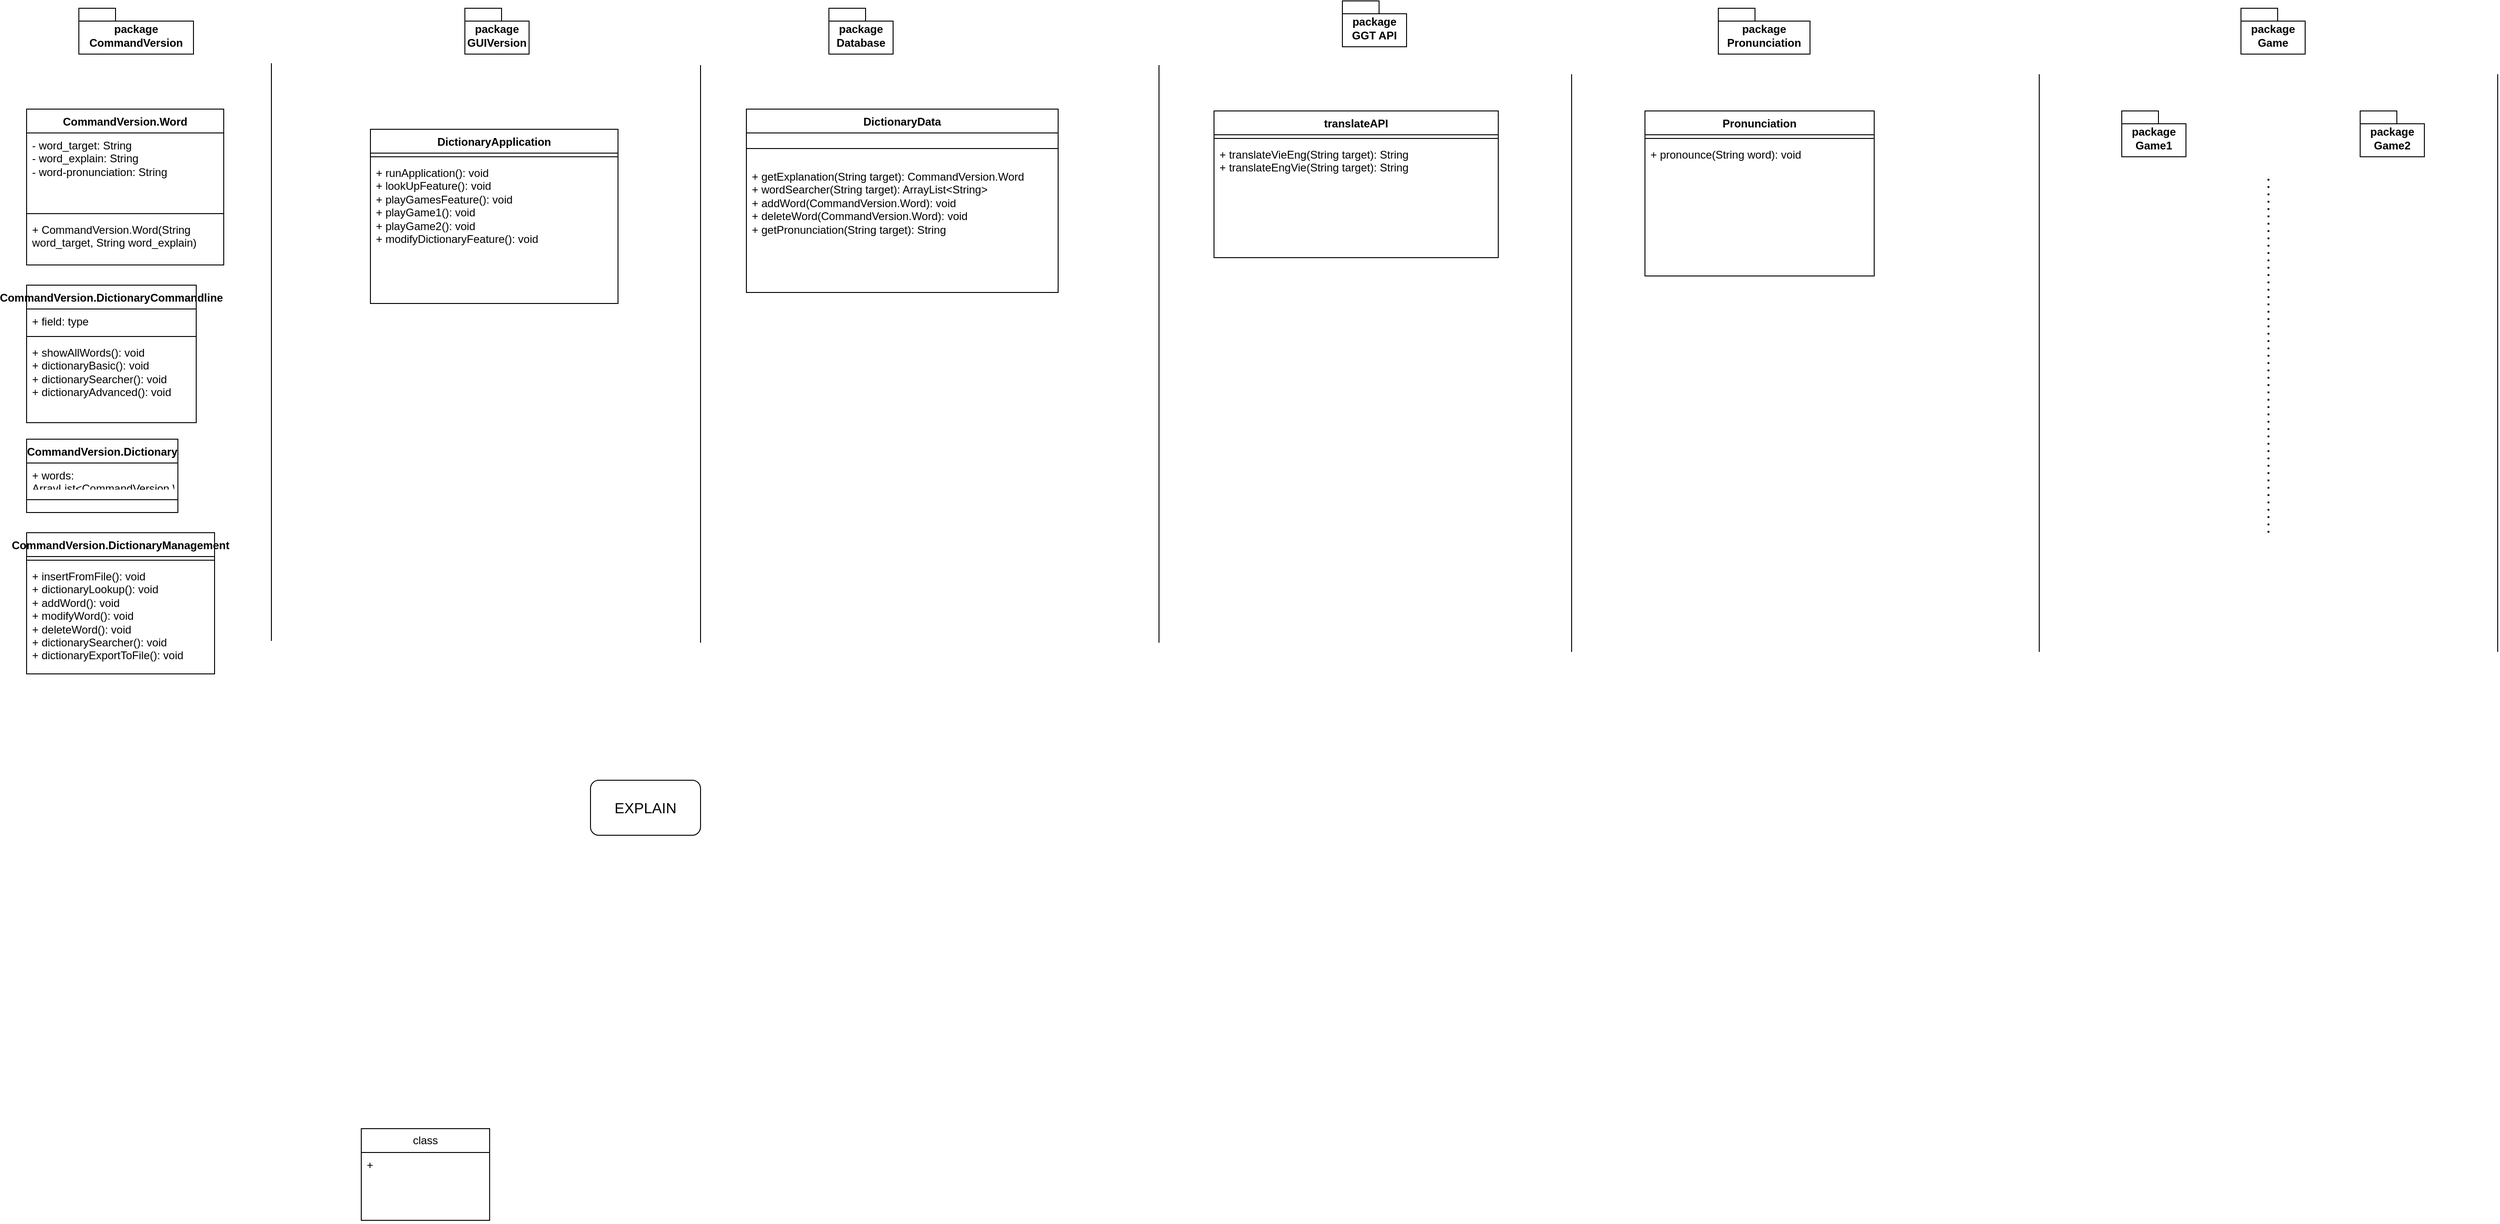 <mxfile version="22.0.4" type="google">
  <diagram id="C5RBs43oDa-KdzZeNtuy" name="cmd">
    <mxGraphModel dx="2780" dy="1908" grid="1" gridSize="10" guides="1" tooltips="1" connect="1" arrows="1" fold="1" page="1" pageScale="1" pageWidth="827" pageHeight="1169" math="0" shadow="0">
      <root>
        <mxCell id="WIyWlLk6GJQsqaUBKTNV-0" />
        <mxCell id="WIyWlLk6GJQsqaUBKTNV-1" parent="WIyWlLk6GJQsqaUBKTNV-0" />
        <mxCell id="tXaUiWjBVSACxav1ar_c-1" value="CommandVersion.Word" style="swimlane;fontStyle=1;align=center;verticalAlign=top;childLayout=stackLayout;horizontal=1;startSize=26;horizontalStack=0;resizeParent=1;resizeParentMax=0;resizeLast=0;collapsible=1;marginBottom=0;whiteSpace=wrap;html=1;" parent="WIyWlLk6GJQsqaUBKTNV-1" vertex="1">
          <mxGeometry x="-1375" y="-842" width="215" height="170" as="geometry" />
        </mxCell>
        <mxCell id="tXaUiWjBVSACxav1ar_c-2" value="- word_target: String&lt;br&gt;- word_explain: String&lt;br&gt;- word-pronunciation: String" style="text;strokeColor=none;fillColor=none;align=left;verticalAlign=top;spacingLeft=4;spacingRight=4;overflow=hidden;rotatable=0;points=[[0,0.5],[1,0.5]];portConstraint=eastwest;whiteSpace=wrap;html=1;" parent="tXaUiWjBVSACxav1ar_c-1" vertex="1">
          <mxGeometry y="26" width="215" height="84" as="geometry" />
        </mxCell>
        <mxCell id="tXaUiWjBVSACxav1ar_c-3" value="" style="line;strokeWidth=1;fillColor=none;align=left;verticalAlign=middle;spacingTop=-1;spacingLeft=3;spacingRight=3;rotatable=0;labelPosition=right;points=[];portConstraint=eastwest;strokeColor=inherit;" parent="tXaUiWjBVSACxav1ar_c-1" vertex="1">
          <mxGeometry y="110" width="215" height="8" as="geometry" />
        </mxCell>
        <mxCell id="tXaUiWjBVSACxav1ar_c-4" value="+ CommandVersion.Word(String word_target, String word_explain)" style="text;strokeColor=none;fillColor=none;align=left;verticalAlign=top;spacingLeft=4;spacingRight=4;overflow=hidden;rotatable=0;points=[[0,0.5],[1,0.5]];portConstraint=eastwest;whiteSpace=wrap;html=1;" parent="tXaUiWjBVSACxav1ar_c-1" vertex="1">
          <mxGeometry y="118" width="215" height="52" as="geometry" />
        </mxCell>
        <mxCell id="tXaUiWjBVSACxav1ar_c-5" value="CommandVersion.Dictionary" style="swimlane;fontStyle=1;align=center;verticalAlign=top;childLayout=stackLayout;horizontal=1;startSize=26;horizontalStack=0;resizeParent=1;resizeParentMax=0;resizeLast=0;collapsible=1;marginBottom=0;whiteSpace=wrap;html=1;" parent="WIyWlLk6GJQsqaUBKTNV-1" vertex="1">
          <mxGeometry x="-1375" y="-482" width="165" height="80" as="geometry" />
        </mxCell>
        <mxCell id="tXaUiWjBVSACxav1ar_c-6" value="+ words: ArrayList&amp;lt;CommandVersion.Word&amp;gt;" style="text;strokeColor=none;fillColor=none;align=left;verticalAlign=top;spacingLeft=4;spacingRight=4;overflow=hidden;rotatable=0;points=[[0,0.5],[1,0.5]];portConstraint=eastwest;whiteSpace=wrap;html=1;" parent="tXaUiWjBVSACxav1ar_c-5" vertex="1">
          <mxGeometry y="26" width="165" height="26" as="geometry" />
        </mxCell>
        <mxCell id="tXaUiWjBVSACxav1ar_c-7" value="" style="line;strokeWidth=1;fillColor=none;align=left;verticalAlign=middle;spacingTop=-1;spacingLeft=3;spacingRight=3;rotatable=0;labelPosition=right;points=[];portConstraint=eastwest;strokeColor=inherit;" parent="tXaUiWjBVSACxav1ar_c-5" vertex="1">
          <mxGeometry y="52" width="165" height="28" as="geometry" />
        </mxCell>
        <mxCell id="tXaUiWjBVSACxav1ar_c-9" value="CommandVersion.DictionaryCommandline" style="swimlane;fontStyle=1;align=center;verticalAlign=top;childLayout=stackLayout;horizontal=1;startSize=26;horizontalStack=0;resizeParent=1;resizeParentMax=0;resizeLast=0;collapsible=1;marginBottom=0;whiteSpace=wrap;html=1;" parent="WIyWlLk6GJQsqaUBKTNV-1" vertex="1">
          <mxGeometry x="-1375" y="-650" width="185" height="150" as="geometry" />
        </mxCell>
        <mxCell id="tXaUiWjBVSACxav1ar_c-10" value="+ field: type" style="text;strokeColor=none;fillColor=none;align=left;verticalAlign=top;spacingLeft=4;spacingRight=4;overflow=hidden;rotatable=0;points=[[0,0.5],[1,0.5]];portConstraint=eastwest;whiteSpace=wrap;html=1;" parent="tXaUiWjBVSACxav1ar_c-9" vertex="1">
          <mxGeometry y="26" width="185" height="26" as="geometry" />
        </mxCell>
        <mxCell id="tXaUiWjBVSACxav1ar_c-11" value="" style="line;strokeWidth=1;fillColor=none;align=left;verticalAlign=middle;spacingTop=-1;spacingLeft=3;spacingRight=3;rotatable=0;labelPosition=right;points=[];portConstraint=eastwest;strokeColor=inherit;" parent="tXaUiWjBVSACxav1ar_c-9" vertex="1">
          <mxGeometry y="52" width="185" height="8" as="geometry" />
        </mxCell>
        <mxCell id="tXaUiWjBVSACxav1ar_c-12" value="+ showAllWords(): void&lt;br&gt;+ dictionaryBasic(): void&lt;br&gt;+ dictionarySearcher(): void&lt;br&gt;+ dictionaryAdvanced(): void" style="text;strokeColor=none;fillColor=none;align=left;verticalAlign=top;spacingLeft=4;spacingRight=4;overflow=hidden;rotatable=0;points=[[0,0.5],[1,0.5]];portConstraint=eastwest;whiteSpace=wrap;html=1;" parent="tXaUiWjBVSACxav1ar_c-9" vertex="1">
          <mxGeometry y="60" width="185" height="90" as="geometry" />
        </mxCell>
        <mxCell id="tXaUiWjBVSACxav1ar_c-13" value="CommandVersion.DictionaryManagement" style="swimlane;fontStyle=1;align=center;verticalAlign=top;childLayout=stackLayout;horizontal=1;startSize=26;horizontalStack=0;resizeParent=1;resizeParentMax=0;resizeLast=0;collapsible=1;marginBottom=0;whiteSpace=wrap;html=1;" parent="WIyWlLk6GJQsqaUBKTNV-1" vertex="1">
          <mxGeometry x="-1375" y="-380" width="205" height="154" as="geometry">
            <mxRectangle x="-280" y="-590" width="170" height="30" as="alternateBounds" />
          </mxGeometry>
        </mxCell>
        <mxCell id="tXaUiWjBVSACxav1ar_c-15" value="" style="line;strokeWidth=1;fillColor=none;align=left;verticalAlign=middle;spacingTop=-1;spacingLeft=3;spacingRight=3;rotatable=0;labelPosition=right;points=[];portConstraint=eastwest;strokeColor=inherit;" parent="tXaUiWjBVSACxav1ar_c-13" vertex="1">
          <mxGeometry y="26" width="205" height="8" as="geometry" />
        </mxCell>
        <mxCell id="tXaUiWjBVSACxav1ar_c-16" value="+ insertFromFile(): void&lt;br&gt;+ dictionaryLookup(): void&lt;br&gt;+ addWord(): void&lt;br&gt;+ modifyWord(): void&lt;br&gt;+ deleteWord(): void&lt;br&gt;+ dictionarySearcher(): void&lt;br&gt;+ dictionaryExportToFile(): void&lt;br&gt;&amp;nbsp;" style="text;strokeColor=none;fillColor=none;align=left;verticalAlign=top;spacingLeft=4;spacingRight=4;overflow=hidden;rotatable=0;points=[[0,0.5],[1,0.5]];portConstraint=eastwest;whiteSpace=wrap;html=1;" parent="tXaUiWjBVSACxav1ar_c-13" vertex="1">
          <mxGeometry y="34" width="205" height="120" as="geometry" />
        </mxCell>
        <mxCell id="UCjBrT6vwRlHIZN9Cu5b-14" value="package&lt;br&gt;Game" style="shape=folder;fontStyle=1;spacingTop=10;tabWidth=40;tabHeight=14;tabPosition=left;html=1;whiteSpace=wrap;" parent="WIyWlLk6GJQsqaUBKTNV-1" vertex="1">
          <mxGeometry x="1040" y="-952" width="70" height="50" as="geometry" />
        </mxCell>
        <mxCell id="UCjBrT6vwRlHIZN9Cu5b-15" value="package&lt;br&gt;Database" style="shape=folder;fontStyle=1;spacingTop=10;tabWidth=40;tabHeight=14;tabPosition=left;html=1;whiteSpace=wrap;" parent="WIyWlLk6GJQsqaUBKTNV-1" vertex="1">
          <mxGeometry x="-500" y="-952" width="70" height="50" as="geometry" />
        </mxCell>
        <mxCell id="UCjBrT6vwRlHIZN9Cu5b-16" value="package&lt;br&gt;Pronunciation" style="shape=folder;fontStyle=1;spacingTop=10;tabWidth=40;tabHeight=14;tabPosition=left;html=1;whiteSpace=wrap;" parent="WIyWlLk6GJQsqaUBKTNV-1" vertex="1">
          <mxGeometry x="470" y="-952" width="100" height="50" as="geometry" />
        </mxCell>
        <mxCell id="UCjBrT6vwRlHIZN9Cu5b-17" value="package&lt;br&gt;GGT API" style="shape=folder;fontStyle=1;spacingTop=10;tabWidth=40;tabHeight=14;tabPosition=left;html=1;whiteSpace=wrap;" parent="WIyWlLk6GJQsqaUBKTNV-1" vertex="1">
          <mxGeometry x="60" y="-960" width="70" height="50" as="geometry" />
        </mxCell>
        <mxCell id="UCjBrT6vwRlHIZN9Cu5b-19" value="package&lt;br&gt;CommandVersion" style="shape=folder;fontStyle=1;spacingTop=10;tabWidth=40;tabHeight=14;tabPosition=left;html=1;whiteSpace=wrap;" parent="WIyWlLk6GJQsqaUBKTNV-1" vertex="1">
          <mxGeometry x="-1318" y="-952" width="125" height="50" as="geometry" />
        </mxCell>
        <mxCell id="UCjBrT6vwRlHIZN9Cu5b-23" value="package&lt;br&gt;GUIVersion" style="shape=folder;fontStyle=1;spacingTop=10;tabWidth=40;tabHeight=14;tabPosition=left;html=1;whiteSpace=wrap;" parent="WIyWlLk6GJQsqaUBKTNV-1" vertex="1">
          <mxGeometry x="-897" y="-952" width="70" height="50" as="geometry" />
        </mxCell>
        <mxCell id="UCjBrT6vwRlHIZN9Cu5b-27" value="" style="endArrow=none;html=1;rounded=0;" parent="WIyWlLk6GJQsqaUBKTNV-1" edge="1">
          <mxGeometry width="50" height="50" relative="1" as="geometry">
            <mxPoint x="-1108" y="-262" as="sourcePoint" />
            <mxPoint x="-1108" y="-892" as="targetPoint" />
          </mxGeometry>
        </mxCell>
        <mxCell id="UCjBrT6vwRlHIZN9Cu5b-28" value="" style="endArrow=none;html=1;rounded=0;" parent="WIyWlLk6GJQsqaUBKTNV-1" edge="1">
          <mxGeometry width="50" height="50" relative="1" as="geometry">
            <mxPoint x="310" y="-250" as="sourcePoint" />
            <mxPoint x="310" y="-880" as="targetPoint" />
          </mxGeometry>
        </mxCell>
        <mxCell id="UCjBrT6vwRlHIZN9Cu5b-29" value="" style="endArrow=none;html=1;rounded=0;" parent="WIyWlLk6GJQsqaUBKTNV-1" edge="1">
          <mxGeometry width="50" height="50" relative="1" as="geometry">
            <mxPoint x="-140" y="-260" as="sourcePoint" />
            <mxPoint x="-140" y="-890" as="targetPoint" />
          </mxGeometry>
        </mxCell>
        <mxCell id="UCjBrT6vwRlHIZN9Cu5b-30" value="" style="endArrow=none;html=1;rounded=0;" parent="WIyWlLk6GJQsqaUBKTNV-1" edge="1">
          <mxGeometry width="50" height="50" relative="1" as="geometry">
            <mxPoint x="-640" y="-260" as="sourcePoint" />
            <mxPoint x="-640" y="-890" as="targetPoint" />
          </mxGeometry>
        </mxCell>
        <mxCell id="UCjBrT6vwRlHIZN9Cu5b-31" value="" style="endArrow=none;html=1;rounded=0;" parent="WIyWlLk6GJQsqaUBKTNV-1" edge="1">
          <mxGeometry width="50" height="50" relative="1" as="geometry">
            <mxPoint x="820" y="-250" as="sourcePoint" />
            <mxPoint x="820" y="-880" as="targetPoint" />
          </mxGeometry>
        </mxCell>
        <mxCell id="ossOsyPb7UYZA7-J7Rc2-1" value="package&lt;br&gt;Game1" style="shape=folder;fontStyle=1;spacingTop=10;tabWidth=40;tabHeight=14;tabPosition=left;html=1;whiteSpace=wrap;" parent="WIyWlLk6GJQsqaUBKTNV-1" vertex="1">
          <mxGeometry x="910" y="-840" width="70" height="50" as="geometry" />
        </mxCell>
        <mxCell id="ossOsyPb7UYZA7-J7Rc2-2" value="" style="endArrow=none;html=1;rounded=0;" parent="WIyWlLk6GJQsqaUBKTNV-1" edge="1">
          <mxGeometry width="50" height="50" relative="1" as="geometry">
            <mxPoint x="1320" y="-250" as="sourcePoint" />
            <mxPoint x="1320" y="-880" as="targetPoint" />
          </mxGeometry>
        </mxCell>
        <mxCell id="ossOsyPb7UYZA7-J7Rc2-3" value="" style="endArrow=none;dashed=1;html=1;dashPattern=1 3;strokeWidth=2;rounded=0;" parent="WIyWlLk6GJQsqaUBKTNV-1" edge="1">
          <mxGeometry width="50" height="50" relative="1" as="geometry">
            <mxPoint x="1070" y="-380" as="sourcePoint" />
            <mxPoint x="1070" y="-770" as="targetPoint" />
          </mxGeometry>
        </mxCell>
        <mxCell id="ossOsyPb7UYZA7-J7Rc2-4" value="package&lt;br&gt;Game2" style="shape=folder;fontStyle=1;spacingTop=10;tabWidth=40;tabHeight=14;tabPosition=left;html=1;whiteSpace=wrap;" parent="WIyWlLk6GJQsqaUBKTNV-1" vertex="1">
          <mxGeometry x="1170" y="-840" width="70" height="50" as="geometry" />
        </mxCell>
        <mxCell id="shpkRwd4xWse0ls5qbsY-0" value="DictionaryData" style="swimlane;fontStyle=1;align=center;verticalAlign=top;childLayout=stackLayout;horizontal=1;startSize=26;horizontalStack=0;resizeParent=1;resizeParentMax=0;resizeLast=0;collapsible=1;marginBottom=0;whiteSpace=wrap;html=1;" vertex="1" parent="WIyWlLk6GJQsqaUBKTNV-1">
          <mxGeometry x="-590" y="-842" width="340" height="200" as="geometry" />
        </mxCell>
        <mxCell id="shpkRwd4xWse0ls5qbsY-2" value="" style="line;strokeWidth=1;fillColor=none;align=left;verticalAlign=middle;spacingTop=-1;spacingLeft=3;spacingRight=3;rotatable=0;labelPosition=right;points=[];portConstraint=eastwest;strokeColor=inherit;" vertex="1" parent="shpkRwd4xWse0ls5qbsY-0">
          <mxGeometry y="26" width="340" height="34" as="geometry" />
        </mxCell>
        <mxCell id="shpkRwd4xWse0ls5qbsY-3" value="+ getExplanation(String target): CommandVersion.Word&lt;br&gt;+ wordSearcher(String target): ArrayList&amp;lt;String&amp;gt;&lt;br&gt;+ addWord(CommandVersion.Word): void&lt;br&gt;+ deleteWord(CommandVersion.Word): void&lt;br&gt;+ getPronunciation(String target): String" style="text;strokeColor=none;fillColor=none;align=left;verticalAlign=top;spacingLeft=4;spacingRight=4;overflow=hidden;rotatable=0;points=[[0,0.5],[1,0.5]];portConstraint=eastwest;whiteSpace=wrap;html=1;" vertex="1" parent="shpkRwd4xWse0ls5qbsY-0">
          <mxGeometry y="60" width="340" height="140" as="geometry" />
        </mxCell>
        <mxCell id="shpkRwd4xWse0ls5qbsY-4" value="Pronunciation" style="swimlane;fontStyle=1;align=center;verticalAlign=top;childLayout=stackLayout;horizontal=1;startSize=26;horizontalStack=0;resizeParent=1;resizeParentMax=0;resizeLast=0;collapsible=1;marginBottom=0;whiteSpace=wrap;html=1;" vertex="1" parent="WIyWlLk6GJQsqaUBKTNV-1">
          <mxGeometry x="390" y="-840" width="250" height="180" as="geometry" />
        </mxCell>
        <mxCell id="shpkRwd4xWse0ls5qbsY-6" value="" style="line;strokeWidth=1;fillColor=none;align=left;verticalAlign=middle;spacingTop=-1;spacingLeft=3;spacingRight=3;rotatable=0;labelPosition=right;points=[];portConstraint=eastwest;strokeColor=inherit;" vertex="1" parent="shpkRwd4xWse0ls5qbsY-4">
          <mxGeometry y="26" width="250" height="8" as="geometry" />
        </mxCell>
        <mxCell id="shpkRwd4xWse0ls5qbsY-7" value="+ pronounce(String word): void&amp;nbsp;" style="text;strokeColor=none;fillColor=none;align=left;verticalAlign=top;spacingLeft=4;spacingRight=4;overflow=hidden;rotatable=0;points=[[0,0.5],[1,0.5]];portConstraint=eastwest;whiteSpace=wrap;html=1;" vertex="1" parent="shpkRwd4xWse0ls5qbsY-4">
          <mxGeometry y="34" width="250" height="146" as="geometry" />
        </mxCell>
        <mxCell id="90gep4L9rg6Ew3gEIjW3-0" value="DictionaryApplication" style="swimlane;fontStyle=1;align=center;verticalAlign=top;childLayout=stackLayout;horizontal=1;startSize=26;horizontalStack=0;resizeParent=1;resizeParentMax=0;resizeLast=0;collapsible=1;marginBottom=0;whiteSpace=wrap;html=1;" vertex="1" parent="WIyWlLk6GJQsqaUBKTNV-1">
          <mxGeometry x="-1000" y="-820" width="270" height="190" as="geometry" />
        </mxCell>
        <mxCell id="90gep4L9rg6Ew3gEIjW3-2" value="" style="line;strokeWidth=1;fillColor=none;align=left;verticalAlign=middle;spacingTop=-1;spacingLeft=3;spacingRight=3;rotatable=0;labelPosition=right;points=[];portConstraint=eastwest;strokeColor=inherit;" vertex="1" parent="90gep4L9rg6Ew3gEIjW3-0">
          <mxGeometry y="26" width="270" height="8" as="geometry" />
        </mxCell>
        <mxCell id="90gep4L9rg6Ew3gEIjW3-3" value="+ runApplication(): void&lt;br&gt;+ lookUpFeature(): void&lt;br&gt;+ playGamesFeature(): void&lt;br&gt;+ playGame1(): void&lt;br&gt;+ playGame2(): void&lt;br&gt;+ modifyDictionaryFeature(): void" style="text;strokeColor=none;fillColor=none;align=left;verticalAlign=top;spacingLeft=4;spacingRight=4;overflow=hidden;rotatable=0;points=[[0,0.5],[1,0.5]];portConstraint=eastwest;whiteSpace=wrap;html=1;" vertex="1" parent="90gep4L9rg6Ew3gEIjW3-0">
          <mxGeometry y="34" width="270" height="156" as="geometry" />
        </mxCell>
        <mxCell id="90gep4L9rg6Ew3gEIjW3-4" value="translateAPI" style="swimlane;fontStyle=1;align=center;verticalAlign=top;childLayout=stackLayout;horizontal=1;startSize=26;horizontalStack=0;resizeParent=1;resizeParentMax=0;resizeLast=0;collapsible=1;marginBottom=0;whiteSpace=wrap;html=1;" vertex="1" parent="WIyWlLk6GJQsqaUBKTNV-1">
          <mxGeometry x="-80" y="-840" width="310" height="160" as="geometry" />
        </mxCell>
        <mxCell id="90gep4L9rg6Ew3gEIjW3-6" value="" style="line;strokeWidth=1;fillColor=none;align=left;verticalAlign=middle;spacingTop=-1;spacingLeft=3;spacingRight=3;rotatable=0;labelPosition=right;points=[];portConstraint=eastwest;strokeColor=inherit;" vertex="1" parent="90gep4L9rg6Ew3gEIjW3-4">
          <mxGeometry y="26" width="310" height="8" as="geometry" />
        </mxCell>
        <mxCell id="90gep4L9rg6Ew3gEIjW3-7" value="+ translateVieEng(String target): String&lt;br&gt;+ translateEngVie(String target): String" style="text;strokeColor=none;fillColor=none;align=left;verticalAlign=top;spacingLeft=4;spacingRight=4;overflow=hidden;rotatable=0;points=[[0,0.5],[1,0.5]];portConstraint=eastwest;whiteSpace=wrap;html=1;" vertex="1" parent="90gep4L9rg6Ew3gEIjW3-4">
          <mxGeometry y="34" width="310" height="126" as="geometry" />
        </mxCell>
        <mxCell id="HjCbSfSyISlqnaDUFaUv-1" value="&lt;font size=&quot;3&quot;&gt;EXPLAIN&lt;br&gt;&lt;/font&gt;" style="rounded=1;whiteSpace=wrap;html=1;" vertex="1" parent="WIyWlLk6GJQsqaUBKTNV-1">
          <mxGeometry x="-760" y="-110" width="120" height="60" as="geometry" />
        </mxCell>
        <mxCell id="HjCbSfSyISlqnaDUFaUv-10" style="edgeStyle=orthogonalEdgeStyle;rounded=0;orthogonalLoop=1;jettySize=auto;html=1;exitX=0.5;exitY=1;exitDx=0;exitDy=0;exitPerimeter=0;" edge="1" parent="WIyWlLk6GJQsqaUBKTNV-1" source="UCjBrT6vwRlHIZN9Cu5b-16" target="UCjBrT6vwRlHIZN9Cu5b-16">
          <mxGeometry relative="1" as="geometry" />
        </mxCell>
        <mxCell id="HjCbSfSyISlqnaDUFaUv-16" value="class&lt;br&gt;" style="swimlane;fontStyle=0;childLayout=stackLayout;horizontal=1;startSize=26;fillColor=none;horizontalStack=0;resizeParent=1;resizeParentMax=0;resizeLast=0;collapsible=1;marginBottom=0;whiteSpace=wrap;html=1;" vertex="1" parent="WIyWlLk6GJQsqaUBKTNV-1">
          <mxGeometry x="-1010" y="270" width="140" height="100" as="geometry" />
        </mxCell>
        <mxCell id="HjCbSfSyISlqnaDUFaUv-18" value="+&amp;nbsp;" style="text;strokeColor=none;fillColor=none;align=left;verticalAlign=top;spacingLeft=4;spacingRight=4;overflow=hidden;rotatable=0;points=[[0,0.5],[1,0.5]];portConstraint=eastwest;whiteSpace=wrap;html=1;" vertex="1" parent="HjCbSfSyISlqnaDUFaUv-16">
          <mxGeometry y="26" width="140" height="74" as="geometry" />
        </mxCell>
      </root>
    </mxGraphModel>
  </diagram>
</mxfile>
